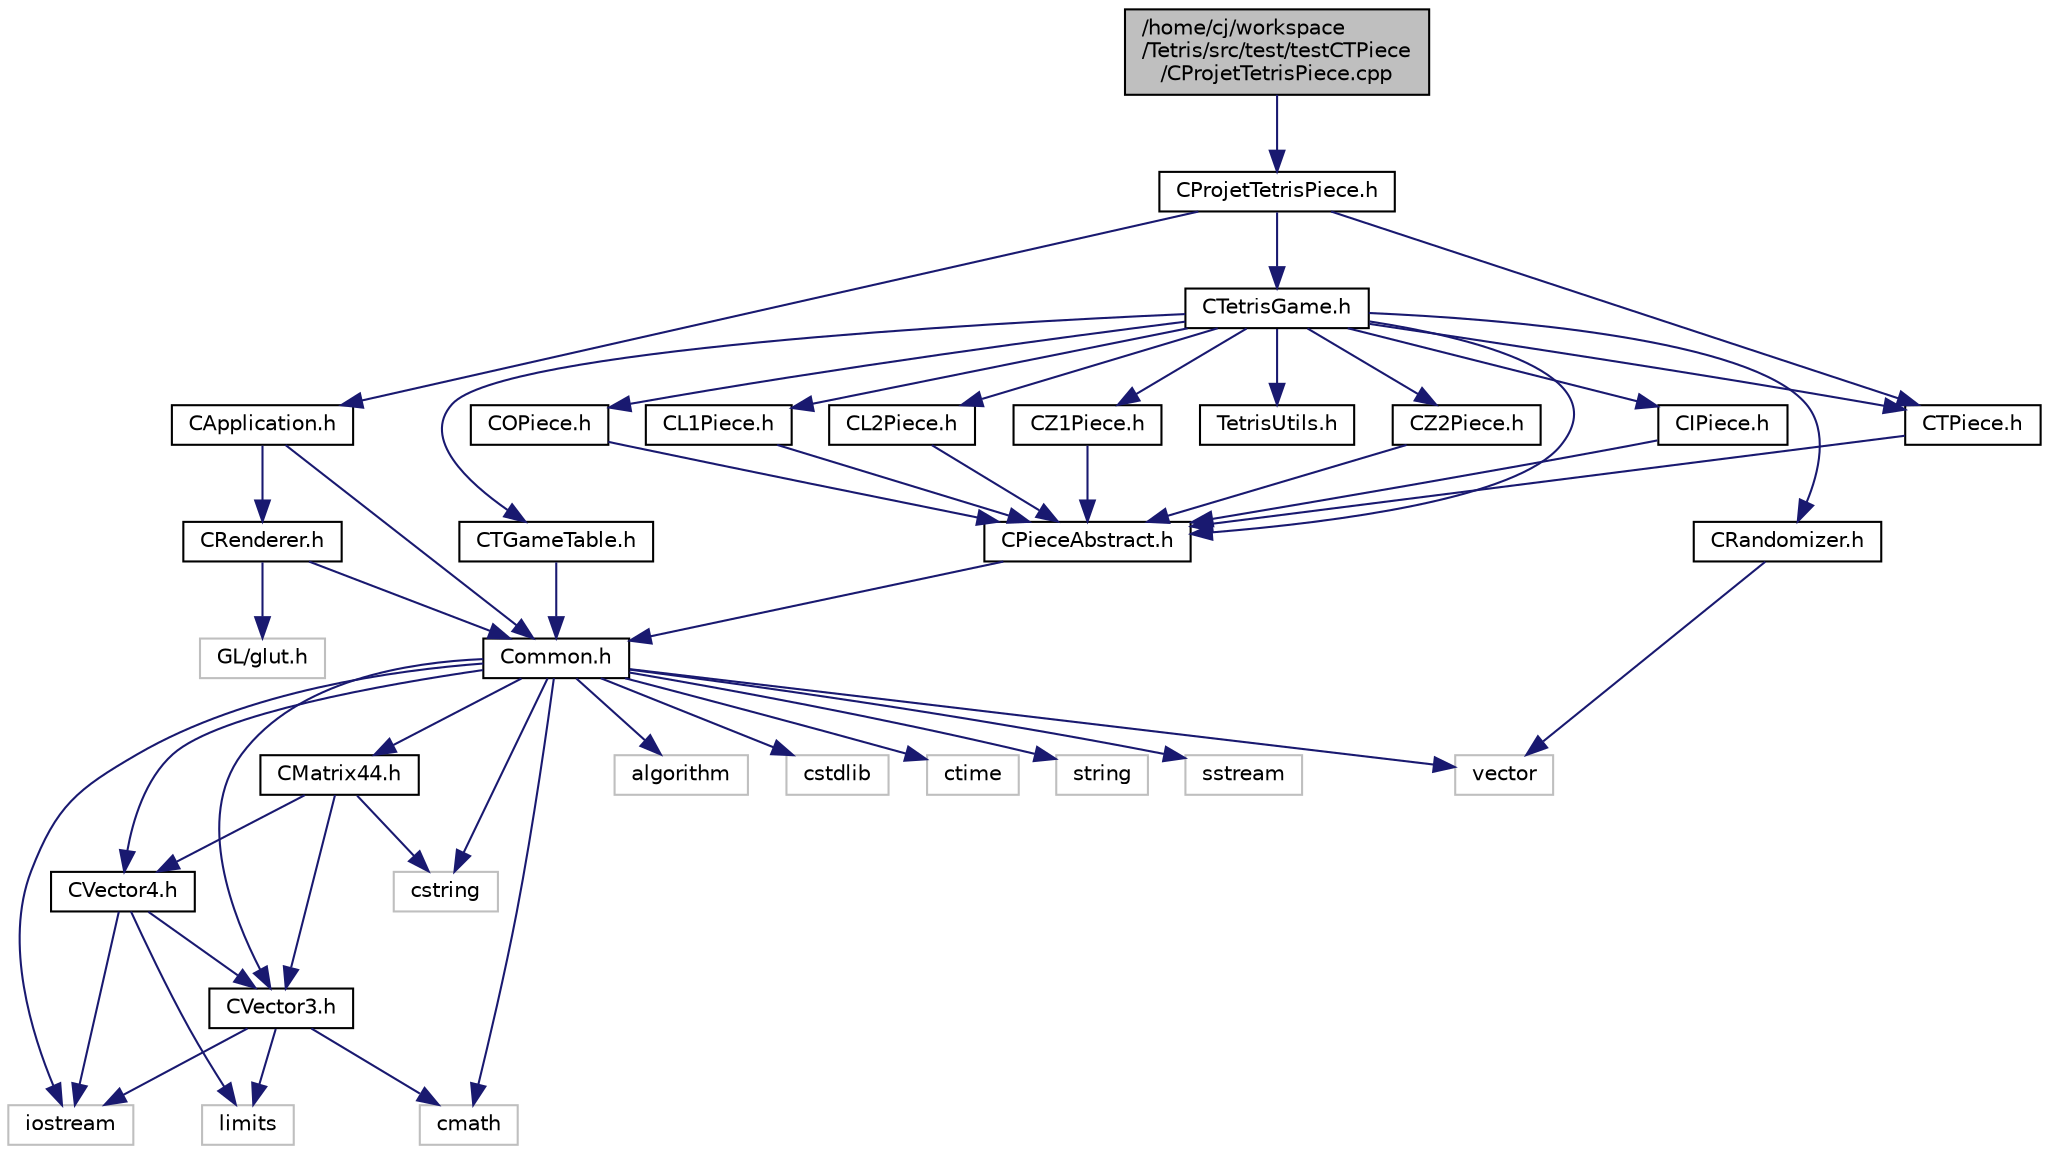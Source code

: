 digraph "/home/cj/workspace/Tetris/src/test/testCTPiece/CProjetTetrisPiece.cpp"
{
  edge [fontname="Helvetica",fontsize="10",labelfontname="Helvetica",labelfontsize="10"];
  node [fontname="Helvetica",fontsize="10",shape=record];
  Node1 [label="/home/cj/workspace\l/Tetris/src/test/testCTPiece\l/CProjetTetrisPiece.cpp",height=0.2,width=0.4,color="black", fillcolor="grey75", style="filled" fontcolor="black"];
  Node1 -> Node2 [color="midnightblue",fontsize="10",style="solid",fontname="Helvetica"];
  Node2 [label="CProjetTetrisPiece.h",height=0.2,width=0.4,color="black", fillcolor="white", style="filled",URL="$test_c_t_piece_2_c_projet_tetris_piece_8h.html"];
  Node2 -> Node3 [color="midnightblue",fontsize="10",style="solid",fontname="Helvetica"];
  Node3 [label="CApplication.h",height=0.2,width=0.4,color="black", fillcolor="white", style="filled",URL="$_c_application_8h.html"];
  Node3 -> Node4 [color="midnightblue",fontsize="10",style="solid",fontname="Helvetica"];
  Node4 [label="Common.h",height=0.2,width=0.4,color="black", fillcolor="white", style="filled",URL="$_common_8h.html"];
  Node4 -> Node5 [color="midnightblue",fontsize="10",style="solid",fontname="Helvetica"];
  Node5 [label="string",height=0.2,width=0.4,color="grey75", fillcolor="white", style="filled"];
  Node4 -> Node6 [color="midnightblue",fontsize="10",style="solid",fontname="Helvetica"];
  Node6 [label="sstream",height=0.2,width=0.4,color="grey75", fillcolor="white", style="filled"];
  Node4 -> Node7 [color="midnightblue",fontsize="10",style="solid",fontname="Helvetica"];
  Node7 [label="iostream",height=0.2,width=0.4,color="grey75", fillcolor="white", style="filled"];
  Node4 -> Node8 [color="midnightblue",fontsize="10",style="solid",fontname="Helvetica"];
  Node8 [label="algorithm",height=0.2,width=0.4,color="grey75", fillcolor="white", style="filled"];
  Node4 -> Node9 [color="midnightblue",fontsize="10",style="solid",fontname="Helvetica"];
  Node9 [label="vector",height=0.2,width=0.4,color="grey75", fillcolor="white", style="filled"];
  Node4 -> Node10 [color="midnightblue",fontsize="10",style="solid",fontname="Helvetica"];
  Node10 [label="cmath",height=0.2,width=0.4,color="grey75", fillcolor="white", style="filled"];
  Node4 -> Node11 [color="midnightblue",fontsize="10",style="solid",fontname="Helvetica"];
  Node11 [label="cstring",height=0.2,width=0.4,color="grey75", fillcolor="white", style="filled"];
  Node4 -> Node12 [color="midnightblue",fontsize="10",style="solid",fontname="Helvetica"];
  Node12 [label="cstdlib",height=0.2,width=0.4,color="grey75", fillcolor="white", style="filled"];
  Node4 -> Node13 [color="midnightblue",fontsize="10",style="solid",fontname="Helvetica"];
  Node13 [label="ctime",height=0.2,width=0.4,color="grey75", fillcolor="white", style="filled"];
  Node4 -> Node14 [color="midnightblue",fontsize="10",style="solid",fontname="Helvetica"];
  Node14 [label="CVector3.h",height=0.2,width=0.4,color="black", fillcolor="white", style="filled",URL="$_c_vector3_8h.html"];
  Node14 -> Node15 [color="midnightblue",fontsize="10",style="solid",fontname="Helvetica"];
  Node15 [label="limits",height=0.2,width=0.4,color="grey75", fillcolor="white", style="filled"];
  Node14 -> Node7 [color="midnightblue",fontsize="10",style="solid",fontname="Helvetica"];
  Node14 -> Node10 [color="midnightblue",fontsize="10",style="solid",fontname="Helvetica"];
  Node4 -> Node16 [color="midnightblue",fontsize="10",style="solid",fontname="Helvetica"];
  Node16 [label="CVector4.h",height=0.2,width=0.4,color="black", fillcolor="white", style="filled",URL="$_c_vector4_8h.html"];
  Node16 -> Node15 [color="midnightblue",fontsize="10",style="solid",fontname="Helvetica"];
  Node16 -> Node7 [color="midnightblue",fontsize="10",style="solid",fontname="Helvetica"];
  Node16 -> Node14 [color="midnightblue",fontsize="10",style="solid",fontname="Helvetica"];
  Node4 -> Node17 [color="midnightblue",fontsize="10",style="solid",fontname="Helvetica"];
  Node17 [label="CMatrix44.h",height=0.2,width=0.4,color="black", fillcolor="white", style="filled",URL="$_c_matrix44_8h.html"];
  Node17 -> Node14 [color="midnightblue",fontsize="10",style="solid",fontname="Helvetica"];
  Node17 -> Node16 [color="midnightblue",fontsize="10",style="solid",fontname="Helvetica"];
  Node17 -> Node11 [color="midnightblue",fontsize="10",style="solid",fontname="Helvetica"];
  Node3 -> Node18 [color="midnightblue",fontsize="10",style="solid",fontname="Helvetica"];
  Node18 [label="CRenderer.h",height=0.2,width=0.4,color="black", fillcolor="white", style="filled",URL="$_c_renderer_8h.html"];
  Node18 -> Node4 [color="midnightblue",fontsize="10",style="solid",fontname="Helvetica"];
  Node18 -> Node19 [color="midnightblue",fontsize="10",style="solid",fontname="Helvetica"];
  Node19 [label="GL/glut.h",height=0.2,width=0.4,color="grey75", fillcolor="white", style="filled"];
  Node2 -> Node20 [color="midnightblue",fontsize="10",style="solid",fontname="Helvetica"];
  Node20 [label="CTetrisGame.h",height=0.2,width=0.4,color="black", fillcolor="white", style="filled",URL="$_c_tetris_game_8h.html"];
  Node20 -> Node21 [color="midnightblue",fontsize="10",style="solid",fontname="Helvetica"];
  Node21 [label="CPieceAbstract.h",height=0.2,width=0.4,color="black", fillcolor="white", style="filled",URL="$_c_piece_abstract_8h.html"];
  Node21 -> Node4 [color="midnightblue",fontsize="10",style="solid",fontname="Helvetica"];
  Node20 -> Node22 [color="midnightblue",fontsize="10",style="solid",fontname="Helvetica"];
  Node22 [label="CIPiece.h",height=0.2,width=0.4,color="black", fillcolor="white", style="filled",URL="$_c_i_piece_8h.html"];
  Node22 -> Node21 [color="midnightblue",fontsize="10",style="solid",fontname="Helvetica"];
  Node20 -> Node23 [color="midnightblue",fontsize="10",style="solid",fontname="Helvetica"];
  Node23 [label="CTPiece.h",height=0.2,width=0.4,color="black", fillcolor="white", style="filled",URL="$_c_t_piece_8h.html"];
  Node23 -> Node21 [color="midnightblue",fontsize="10",style="solid",fontname="Helvetica"];
  Node20 -> Node24 [color="midnightblue",fontsize="10",style="solid",fontname="Helvetica"];
  Node24 [label="COPiece.h",height=0.2,width=0.4,color="black", fillcolor="white", style="filled",URL="$_c_o_piece_8h.html"];
  Node24 -> Node21 [color="midnightblue",fontsize="10",style="solid",fontname="Helvetica"];
  Node20 -> Node25 [color="midnightblue",fontsize="10",style="solid",fontname="Helvetica"];
  Node25 [label="CL1Piece.h",height=0.2,width=0.4,color="black", fillcolor="white", style="filled",URL="$_c_l1_piece_8h.html"];
  Node25 -> Node21 [color="midnightblue",fontsize="10",style="solid",fontname="Helvetica"];
  Node20 -> Node26 [color="midnightblue",fontsize="10",style="solid",fontname="Helvetica"];
  Node26 [label="CL2Piece.h",height=0.2,width=0.4,color="black", fillcolor="white", style="filled",URL="$_c_l2_piece_8h.html"];
  Node26 -> Node21 [color="midnightblue",fontsize="10",style="solid",fontname="Helvetica"];
  Node20 -> Node27 [color="midnightblue",fontsize="10",style="solid",fontname="Helvetica"];
  Node27 [label="CZ1Piece.h",height=0.2,width=0.4,color="black", fillcolor="white", style="filled",URL="$_c_z1_piece_8h.html"];
  Node27 -> Node21 [color="midnightblue",fontsize="10",style="solid",fontname="Helvetica"];
  Node20 -> Node28 [color="midnightblue",fontsize="10",style="solid",fontname="Helvetica"];
  Node28 [label="CZ2Piece.h",height=0.2,width=0.4,color="black", fillcolor="white", style="filled",URL="$_c_z2_piece_8h.html"];
  Node28 -> Node21 [color="midnightblue",fontsize="10",style="solid",fontname="Helvetica"];
  Node20 -> Node29 [color="midnightblue",fontsize="10",style="solid",fontname="Helvetica"];
  Node29 [label="CTGameTable.h",height=0.2,width=0.4,color="black", fillcolor="white", style="filled",URL="$_c_t_game_table_8h.html"];
  Node29 -> Node4 [color="midnightblue",fontsize="10",style="solid",fontname="Helvetica"];
  Node20 -> Node30 [color="midnightblue",fontsize="10",style="solid",fontname="Helvetica"];
  Node30 [label="CRandomizer.h",height=0.2,width=0.4,color="black", fillcolor="white", style="filled",URL="$_c_randomizer_8h.html"];
  Node30 -> Node9 [color="midnightblue",fontsize="10",style="solid",fontname="Helvetica"];
  Node20 -> Node31 [color="midnightblue",fontsize="10",style="solid",fontname="Helvetica"];
  Node31 [label="TetrisUtils.h",height=0.2,width=0.4,color="black", fillcolor="white", style="filled",URL="$_tetris_utils_8h.html"];
  Node2 -> Node23 [color="midnightblue",fontsize="10",style="solid",fontname="Helvetica"];
}
